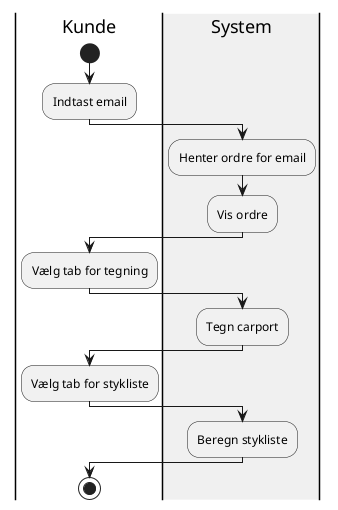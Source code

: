 @startuml
|Kunde|
start
:Indtast email;
|#F0F0F0|System|
:Henter ordre for email;
:Vis ordre;
|Kunde|
:Vælg tab for tegning;
|System|
:Tegn carport;
|Kunde|
:Vælg tab for stykliste;
|System|
:Beregn stykliste;
|Kunde|
stop
@enduml
